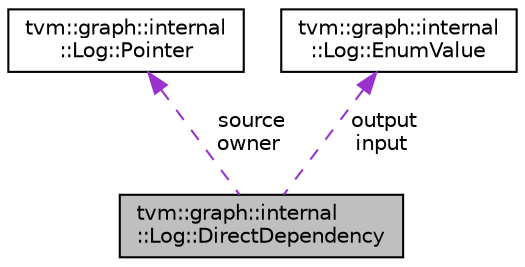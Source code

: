 digraph "tvm::graph::internal::Log::DirectDependency"
{
 // LATEX_PDF_SIZE
  edge [fontname="Helvetica",fontsize="10",labelfontname="Helvetica",labelfontsize="10"];
  node [fontname="Helvetica",fontsize="10",shape=record];
  Node1 [label="tvm::graph::internal\l::Log::DirectDependency",height=0.2,width=0.4,color="black", fillcolor="grey75", style="filled", fontcolor="black",tooltip=" "];
  Node2 -> Node1 [dir="back",color="darkorchid3",fontsize="10",style="dashed",label=" source\nowner" ,fontname="Helvetica"];
  Node2 [label="tvm::graph::internal\l::Log::Pointer",height=0.2,width=0.4,color="black", fillcolor="white", style="filled",URL="$structtvm_1_1graph_1_1internal_1_1Log_1_1Pointer.html",tooltip=" "];
  Node3 -> Node1 [dir="back",color="darkorchid3",fontsize="10",style="dashed",label=" output\ninput" ,fontname="Helvetica"];
  Node3 [label="tvm::graph::internal\l::Log::EnumValue",height=0.2,width=0.4,color="black", fillcolor="white", style="filled",URL="$structtvm_1_1graph_1_1internal_1_1Log_1_1EnumValue.html",tooltip=" "];
}
